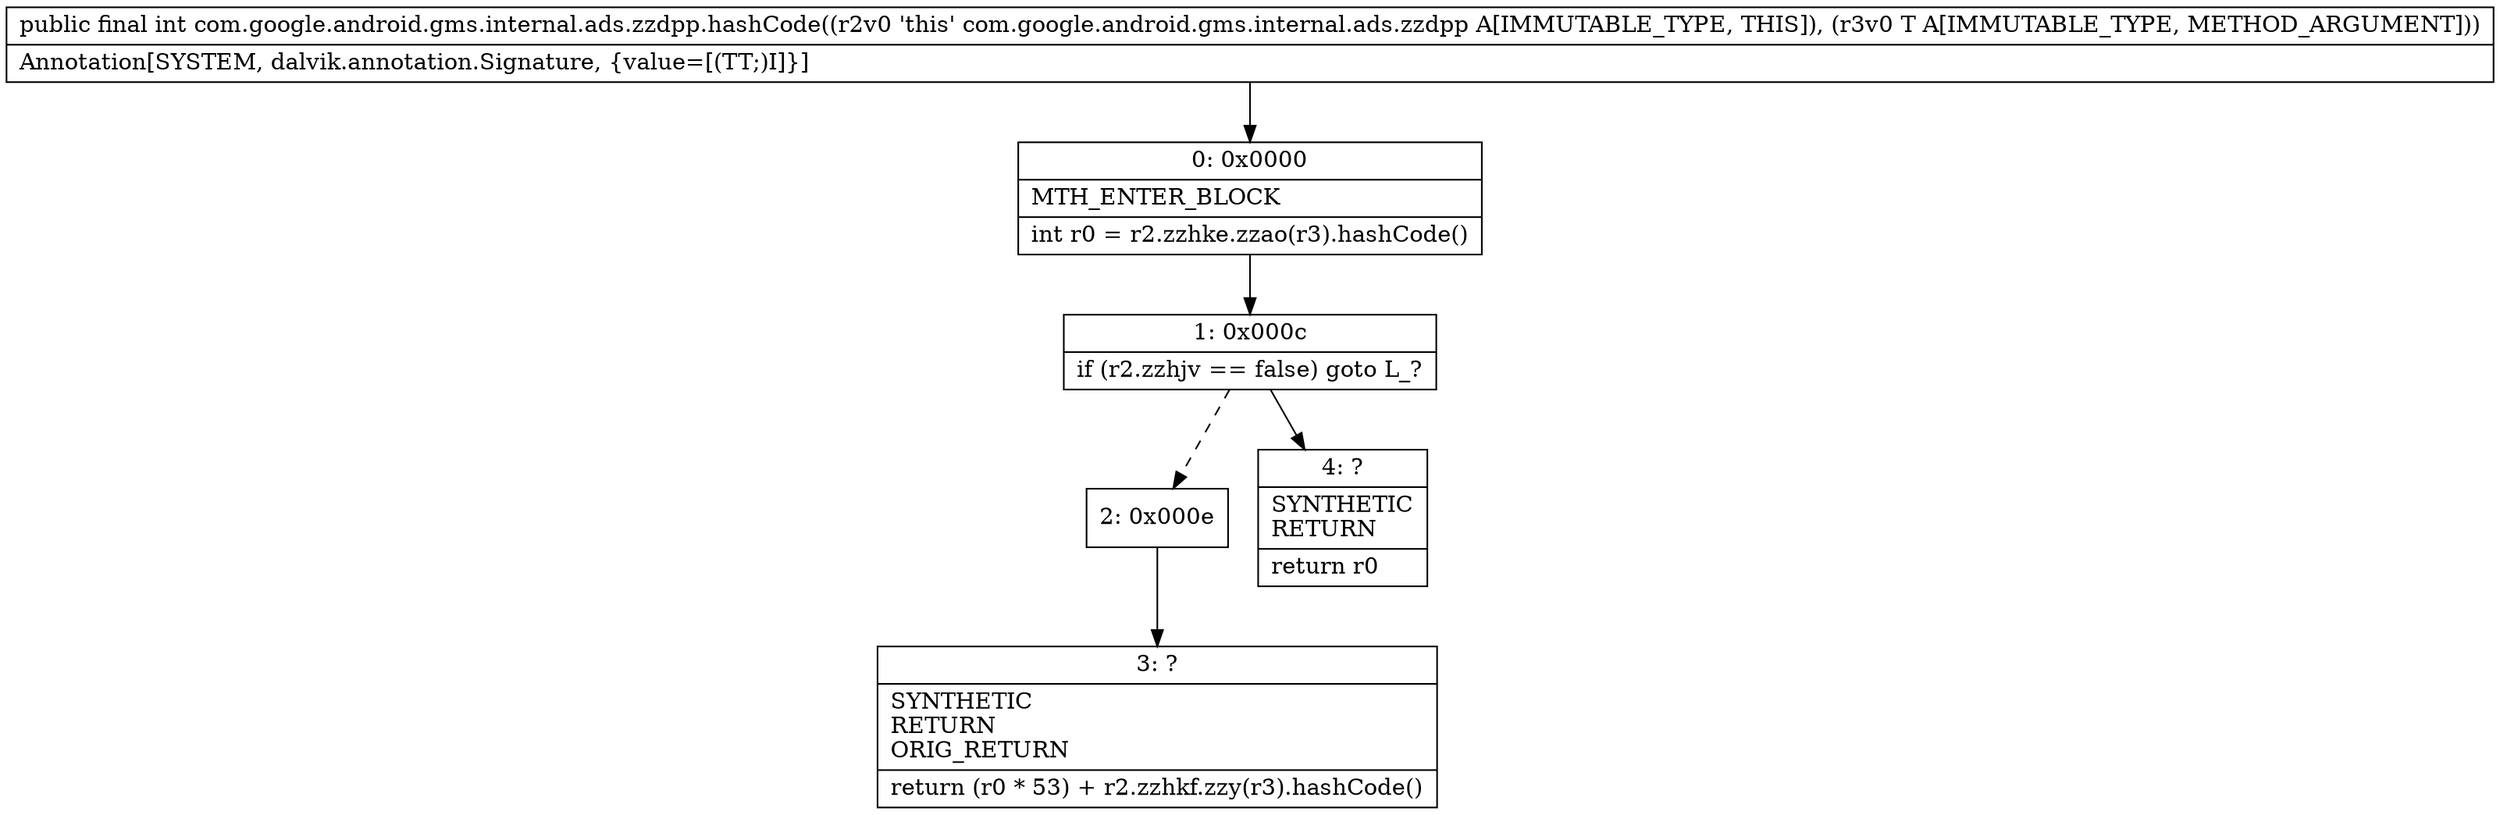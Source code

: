 digraph "CFG forcom.google.android.gms.internal.ads.zzdpp.hashCode(Ljava\/lang\/Object;)I" {
Node_0 [shape=record,label="{0\:\ 0x0000|MTH_ENTER_BLOCK\l|int r0 = r2.zzhke.zzao(r3).hashCode()\l}"];
Node_1 [shape=record,label="{1\:\ 0x000c|if (r2.zzhjv == false) goto L_?\l}"];
Node_2 [shape=record,label="{2\:\ 0x000e}"];
Node_3 [shape=record,label="{3\:\ ?|SYNTHETIC\lRETURN\lORIG_RETURN\l|return (r0 * 53) + r2.zzhkf.zzy(r3).hashCode()\l}"];
Node_4 [shape=record,label="{4\:\ ?|SYNTHETIC\lRETURN\l|return r0\l}"];
MethodNode[shape=record,label="{public final int com.google.android.gms.internal.ads.zzdpp.hashCode((r2v0 'this' com.google.android.gms.internal.ads.zzdpp A[IMMUTABLE_TYPE, THIS]), (r3v0 T A[IMMUTABLE_TYPE, METHOD_ARGUMENT]))  | Annotation[SYSTEM, dalvik.annotation.Signature, \{value=[(TT;)I]\}]\l}"];
MethodNode -> Node_0;
Node_0 -> Node_1;
Node_1 -> Node_2[style=dashed];
Node_1 -> Node_4;
Node_2 -> Node_3;
}

